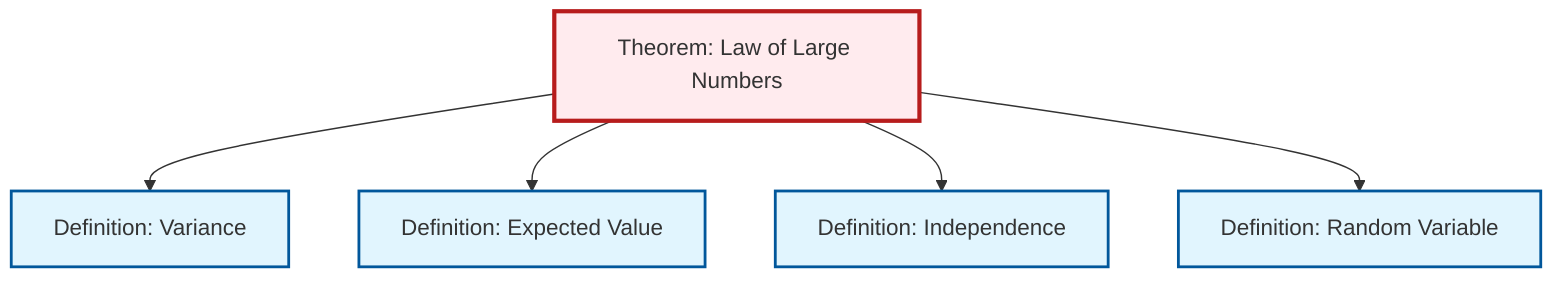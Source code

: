 graph TD
    classDef definition fill:#e1f5fe,stroke:#01579b,stroke-width:2px
    classDef theorem fill:#f3e5f5,stroke:#4a148c,stroke-width:2px
    classDef axiom fill:#fff3e0,stroke:#e65100,stroke-width:2px
    classDef example fill:#e8f5e9,stroke:#1b5e20,stroke-width:2px
    classDef current fill:#ffebee,stroke:#b71c1c,stroke-width:3px
    def-expectation["Definition: Expected Value"]:::definition
    def-random-variable["Definition: Random Variable"]:::definition
    def-independence["Definition: Independence"]:::definition
    def-variance["Definition: Variance"]:::definition
    thm-law-of-large-numbers["Theorem: Law of Large Numbers"]:::theorem
    thm-law-of-large-numbers --> def-variance
    thm-law-of-large-numbers --> def-expectation
    thm-law-of-large-numbers --> def-independence
    thm-law-of-large-numbers --> def-random-variable
    class thm-law-of-large-numbers current